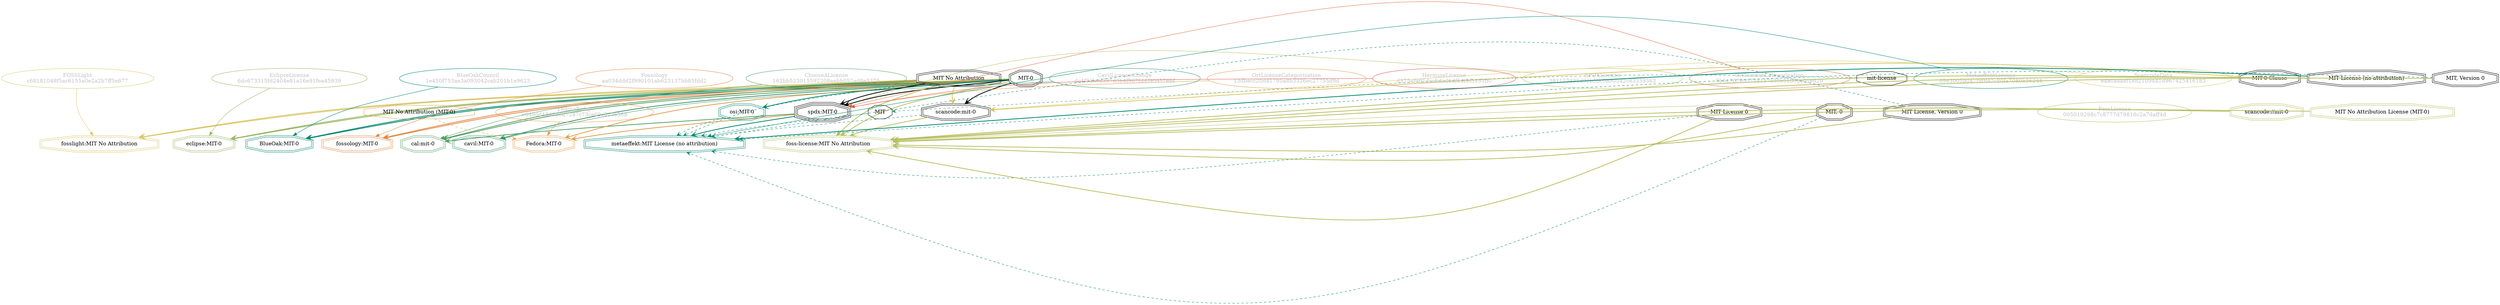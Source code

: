 strict digraph {
    node [shape=box];
    graph [splines=curved];
    2724 [label="SPDXLicense\n381113495d92b5bc0a90542c83339363"
         ,fontcolor=gray
         ,color="#b8bf62"
         ,fillcolor="beige;1"
         ,shape=ellipse];
    2725 [label="spdx:MIT-0"
         ,shape=tripleoctagon];
    2726 [label="MIT-0"
         ,shape=doubleoctagon];
    2727 [label="MIT No Attribution"
         ,shape=doubleoctagon];
    2816 [label=MIT,shape=octagon];
    8074 [label="FedoraEntry\ne649dd48402ba7247c73ce69c513e568"
         ,fontcolor=gray
         ,color="#e09d4b"
         ,fillcolor="beige;1"
         ,shape=ellipse];
    8075 [label="Fedora:MIT-0"
         ,color="#e09d4b"
         ,shape=doubleoctagon];
    8076 [label="MIT No Attribution (MIT-0)"
         ,color="#e09d4b"
         ,shape=octagon];
    8873 [label="BlueOakCouncil\n1e450f753ae3a093042cab201b1e9623"
         ,fontcolor=gray
         ,color="#00876c"
         ,fillcolor="beige;1"
         ,shape=ellipse];
    8874 [label="BlueOak:MIT-0"
         ,color="#00876c"
         ,shape=doubleoctagon];
    10966 [label="ChooseALicense\n162bb523015592208aebb052ad8e5275"
          ,fontcolor=gray
          ,color="#58a066"
          ,fillcolor="beige;1"
          ,shape=ellipse];
    10967 [label="cal:mit-0"
          ,color="#58a066"
          ,shape=doubleoctagon];
    19236 [label="ScancodeData\ne4a0aaaef1e82109441d967425416183"
          ,fontcolor=gray
          ,color="#dac767"
          ,fillcolor="beige;1"
          ,shape=ellipse];
    19237 [label="scancode:mit-0"
          ,shape=doubleoctagon];
    19238 [label="MIT-0-Clause"
          ,shape=doubleoctagon];
    27871 [label="Fossology\naa034ddd2f990101ab623137bb85fdd2"
          ,fontcolor=gray
          ,color="#e18745"
          ,fillcolor="beige;1"
          ,shape=ellipse];
    27872 [label="fossology:MIT-0"
          ,color="#e18745"
          ,shape=doubleoctagon];
    28327 [label="mit-license"
          ,shape=octagon];
    35055 [label="OrtLicenseCategorization\n9b61707895728157539c51b0be01ed20"
          ,fontcolor=gray
          ,color="#e06f45"
          ,fillcolor="beige;1"
          ,shape=ellipse];
    36201 [label="OrtLicenseCategorization\n13dbecc20d41795a8b3326ec27755d9d"
          ,fontcolor=gray
          ,color="#e09d4b"
          ,fillcolor="beige;1"
          ,shape=ellipse];
    37160 [label="CavilLicenseChange\ndc4f33bed397d3b4f967fd4f909576bf"
          ,fontcolor=gray
          ,color="#379469"
          ,fillcolor="beige;1"
          ,shape=ellipse];
    37161 [label="cavil:MIT-0"
          ,color="#379469"
          ,shape=doubleoctagon];
    45484 [label="MetaeffektLicense\nd9e3005b047f9f842c80fa7080b36244"
          ,fontcolor=gray
          ,color="#00876c"
          ,fillcolor="beige;1"
          ,shape=ellipse];
    45485 [label="metaeffekt:MIT License (no attribution)"
          ,color="#00876c"
          ,shape=doubleoctagon];
    45486 [label="MIT License (no attribution)"
          ,shape=doubleoctagon];
    45487 [label="MIT, Version 0"
          ,shape=doubleoctagon];
    45488 [label="MIT, 0"
          ,shape=doubleoctagon];
    45489 [label="MIT License, Version 0"
          ,shape=doubleoctagon];
    45490 [label="MIT License 0"
          ,shape=doubleoctagon];
    45491 [label="osi:MIT-0"
          ,color="#00876c"
          ,shape=doubleoctagon];
    50018 [label="HermineLicense\nd375af9ff1dcabded6df64f9f3155ff0"
          ,fontcolor=gray
          ,color="#dc574a"
          ,fillcolor="beige;1"
          ,shape=ellipse];
    50680 [label="FossLicense\n005019298c7c8777d79816c2a7daff4d"
          ,fontcolor=gray
          ,color="#b8bf62"
          ,fillcolor="beige;1"
          ,shape=ellipse];
    50681 [label="foss-license:MIT No Attribution"
          ,color="#b8bf62"
          ,shape=doubleoctagon];
    50682 [label="scancode://mit-0"
          ,color="#b8bf62"
          ,shape=doubleoctagon];
    50683 [label="MIT No Attribution License (MIT-0)"
          ,color="#b8bf62"
          ,shape=doubleoctagon];
    51205 [label="FOSSLight\nc68181048f5ac6155a0e2a2b7ff5e677"
          ,fontcolor=gray
          ,color="#dac767"
          ,fillcolor="beige;1"
          ,shape=ellipse];
    51206 [label="fosslight:MIT No Attribution"
          ,color="#dac767"
          ,shape=doubleoctagon];
    54298 [label="EclipseLicense\n6dc673315fd2404e81a16e91fea45939"
          ,fontcolor=gray
          ,color="#98b561"
          ,fillcolor="beige;1"
          ,shape=ellipse];
    54299 [label="eclipse:MIT-0"
          ,color="#98b561"
          ,shape=doubleoctagon];
    2724 -> 2725 [weight=0.5
                 ,color="#b8bf62"];
    2725 -> 8075 [style=bold
                 ,arrowhead=vee
                 ,weight=0.7
                 ,color="#e09d4b"];
    2725 -> 10967 [style=bold
                  ,arrowhead=vee
                  ,weight=0.7
                  ,color="#58a066"];
    2725 -> 45485 [style=bold
                  ,arrowhead=vee
                  ,weight=0.7
                  ,color="#00876c"];
    2726 -> 2725 [style=bold
                 ,arrowhead=vee
                 ,weight=0.7];
    2726 -> 8075 [style=bold
                 ,arrowhead=vee
                 ,weight=0.7
                 ,color="#e09d4b"];
    2726 -> 8075 [style=bold
                 ,arrowhead=vee
                 ,weight=0.7
                 ,color="#e09d4b"];
    2726 -> 8874 [style=bold
                 ,arrowhead=vee
                 ,weight=0.7
                 ,color="#00876c"];
    2726 -> 10967 [style=bold
                  ,arrowhead=vee
                  ,weight=0.7
                  ,color="#58a066"];
    2726 -> 19237 [style=bold
                  ,arrowhead=vee
                  ,weight=0.7];
    2726 -> 27872 [style=bold
                  ,arrowhead=vee
                  ,weight=0.7
                  ,color="#e18745"];
    2726 -> 37161 [style=bold
                  ,arrowhead=vee
                  ,weight=0.7
                  ,color="#379469"];
    2726 -> 37161 [style=bold
                  ,arrowhead=vee
                  ,weight=0.7
                  ,color="#379469"];
    2726 -> 45491 [style=bold
                  ,arrowhead=vee
                  ,weight=0.7
                  ,color="#00876c"];
    2726 -> 50681 [style=bold
                  ,arrowhead=vee
                  ,weight=0.7
                  ,color="#b8bf62"];
    2726 -> 51206 [style=bold
                  ,arrowhead=vee
                  ,weight=0.7
                  ,color="#dac767"];
    2726 -> 54299 [style=bold
                  ,arrowhead=vee
                  ,weight=0.7
                  ,color="#98b561"];
    2727 -> 2725 [style=bold
                 ,arrowhead=vee
                 ,weight=0.7];
    2727 -> 8874 [style=bold
                 ,arrowhead=vee
                 ,weight=0.7
                 ,color="#00876c"];
    2727 -> 10967 [style=bold
                  ,arrowhead=vee
                  ,weight=0.7
                  ,color="#58a066"];
    2727 -> 19237 [style=bold
                  ,arrowhead=vee
                  ,weight=0.7
                  ,color="#dac767"];
    2727 -> 27872 [style=bold
                  ,arrowhead=vee
                  ,weight=0.7
                  ,color="#e18745"];
    2727 -> 45485 [style=dashed
                  ,arrowhead=vee
                  ,weight=0.5
                  ,color="#00876c"];
    2727 -> 50681 [style=bold
                  ,arrowhead=vee
                  ,weight=0.7
                  ,color="#b8bf62"];
    2727 -> 51206 [style=bold
                  ,arrowhead=vee
                  ,weight=0.7
                  ,color="#dac767"];
    2727 -> 54299 [style=bold
                  ,arrowhead=vee
                  ,weight=0.7
                  ,color="#98b561"];
    2816 -> 45485 [style=dashed
                  ,arrowhead=vee
                  ,weight=0.5
                  ,color="#00876c"];
    8074 -> 8075 [weight=0.5
                 ,color="#e09d4b"];
    8076 -> 8075 [style=dashed
                 ,arrowhead=vee
                 ,weight=0.5
                 ,color="#e09d4b"];
    8873 -> 8874 [weight=0.5
                 ,color="#00876c"];
    10966 -> 10967 [weight=0.5
                   ,color="#58a066"];
    19236 -> 19237 [weight=0.5
                   ,color="#dac767"];
    19237 -> 45485 [style=dashed
                   ,arrowhead=vee
                   ,weight=0.5
                   ,color="#00876c"];
    19237 -> 50681 [style=bold
                   ,arrowhead=vee
                   ,weight=0.7
                   ,color="#b8bf62"];
    19238 -> 19237 [style=bold
                   ,arrowhead=vee
                   ,weight=0.7
                   ,color="#dac767"];
    19238 -> 50681 [style=bold
                   ,arrowhead=vee
                   ,weight=0.7
                   ,color="#b8bf62"];
    27871 -> 27872 [weight=0.5
                   ,color="#e18745"];
    28327 -> 2816 [style=dashed
                  ,arrowhead=vee
                  ,weight=0.5
                  ,color="#379469"];
    35055 -> 2725 [weight=0.5
                  ,color="#e06f45"];
    36201 -> 2725 [weight=0.5
                  ,color="#e09d4b"];
    37160 -> 37161 [weight=0.5
                   ,color="#379469"];
    45484 -> 45485 [weight=0.5
                   ,color="#00876c"];
    45486 -> 45485 [style=bold
                   ,arrowhead=vee
                   ,weight=0.7
                   ,color="#00876c"];
    45486 -> 50681 [style=bold
                   ,arrowhead=vee
                   ,weight=0.7
                   ,color="#b8bf62"];
    45487 -> 45485 [style=dashed
                   ,arrowhead=vee
                   ,weight=0.5
                   ,color="#00876c"];
    45487 -> 50681 [style=bold
                   ,arrowhead=vee
                   ,weight=0.7
                   ,color="#b8bf62"];
    45488 -> 45485 [style=dashed
                   ,arrowhead=vee
                   ,weight=0.5
                   ,color="#00876c"];
    45488 -> 50681 [style=bold
                   ,arrowhead=vee
                   ,weight=0.7
                   ,color="#b8bf62"];
    45489 -> 45485 [style=dashed
                   ,arrowhead=vee
                   ,weight=0.5
                   ,color="#00876c"];
    45489 -> 50681 [style=bold
                   ,arrowhead=vee
                   ,weight=0.7
                   ,color="#b8bf62"];
    45490 -> 45485 [style=dashed
                   ,arrowhead=vee
                   ,weight=0.5
                   ,color="#00876c"];
    45490 -> 50681 [style=bold
                   ,arrowhead=vee
                   ,weight=0.7
                   ,color="#b8bf62"];
    45491 -> 45485 [style=dashed
                   ,arrowhead=vee
                   ,weight=0.5
                   ,color="#00876c"];
    50018 -> 2725 [weight=0.5
                  ,color="#dc574a"];
    50680 -> 50681 [weight=0.5
                   ,color="#b8bf62"];
    50682 -> 50681 [style=bold
                   ,arrowhead=vee
                   ,weight=0.7
                   ,color="#b8bf62"];
    50683 -> 50681 [style=bold
                   ,arrowhead=vee
                   ,weight=0.7
                   ,color="#b8bf62"];
    51205 -> 51206 [weight=0.5
                   ,color="#dac767"];
    54298 -> 54299 [weight=0.5
                   ,color="#98b561"];
}
